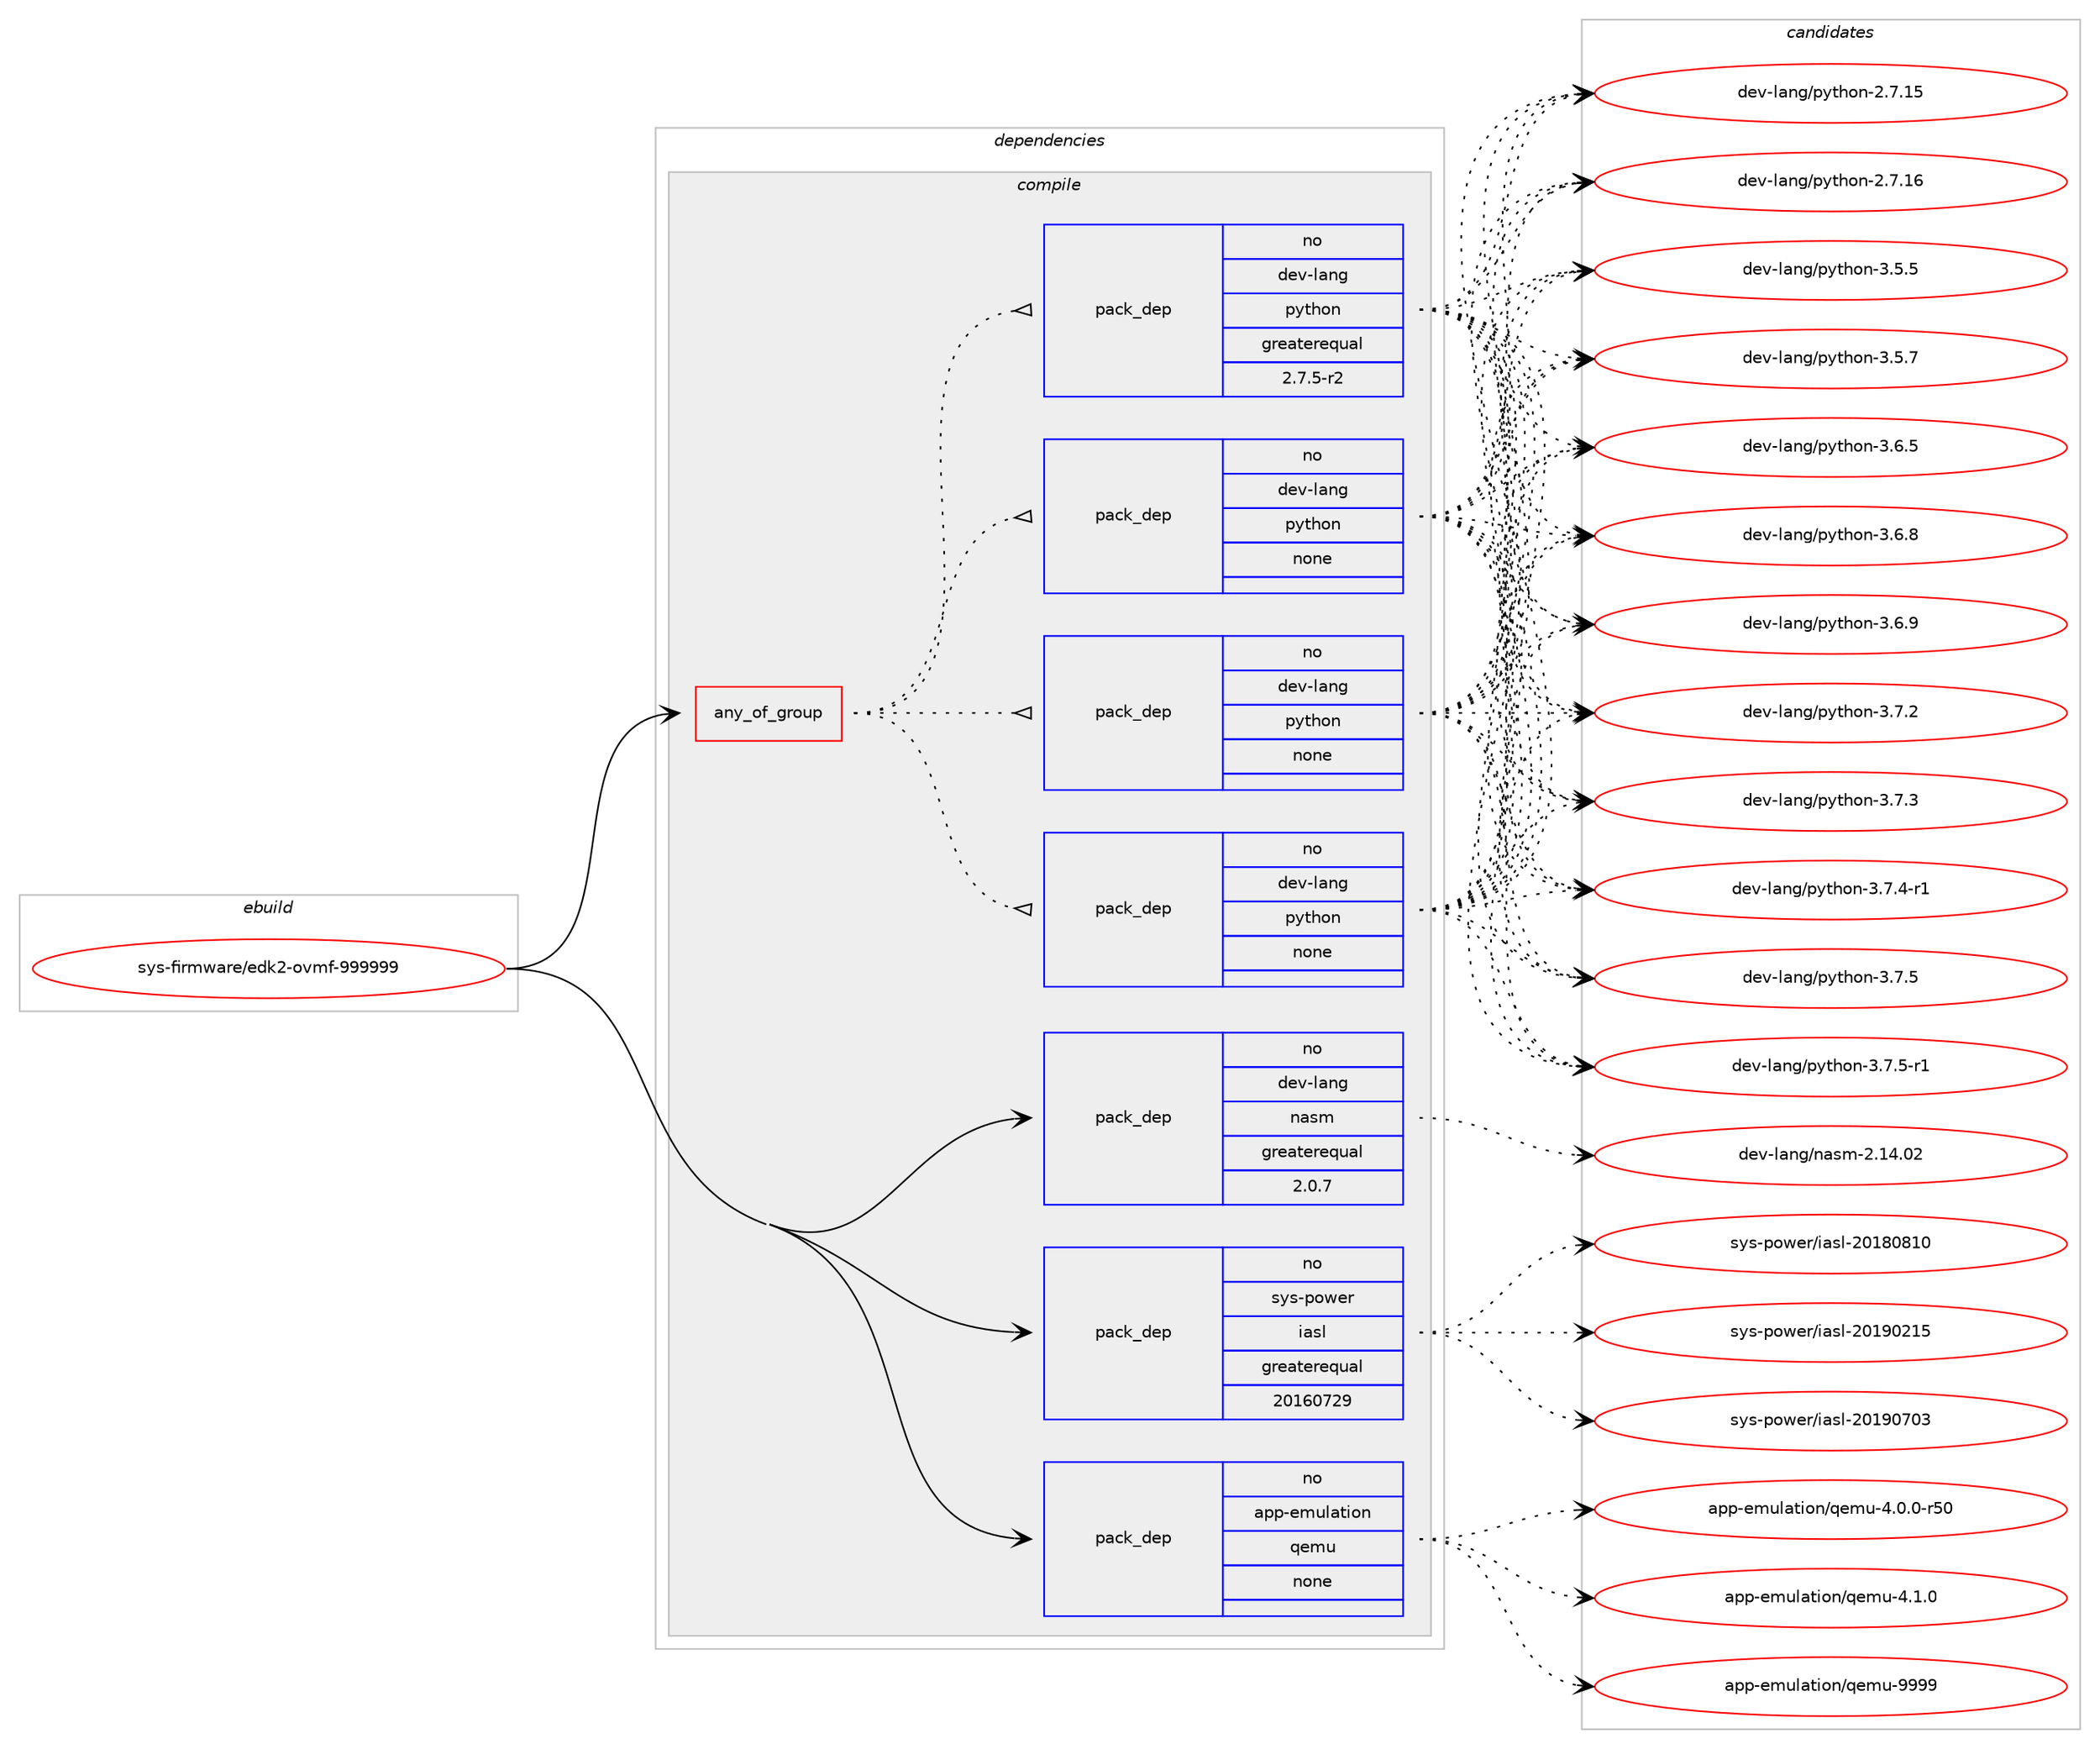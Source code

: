 digraph prolog {

# *************
# Graph options
# *************

newrank=true;
concentrate=true;
compound=true;
graph [rankdir=LR,fontname=Helvetica,fontsize=10,ranksep=1.5];#, ranksep=2.5, nodesep=0.2];
edge  [arrowhead=vee];
node  [fontname=Helvetica,fontsize=10];

# **********
# The ebuild
# **********

subgraph cluster_leftcol {
color=gray;
rank=same;
label=<<i>ebuild</i>>;
id [label="sys-firmware/edk2-ovmf-999999", color=red, width=4, href="../sys-firmware/edk2-ovmf-999999.svg"];
}

# ****************
# The dependencies
# ****************

subgraph cluster_midcol {
color=gray;
label=<<i>dependencies</i>>;
subgraph cluster_compile {
fillcolor="#eeeeee";
style=filled;
label=<<i>compile</i>>;
subgraph any15068 {
dependency891022 [label=<<TABLE BORDER="0" CELLBORDER="1" CELLSPACING="0" CELLPADDING="4"><TR><TD CELLPADDING="10">any_of_group</TD></TR></TABLE>>, shape=none, color=red];subgraph pack661276 {
dependency891023 [label=<<TABLE BORDER="0" CELLBORDER="1" CELLSPACING="0" CELLPADDING="4" WIDTH="220"><TR><TD ROWSPAN="6" CELLPADDING="30">pack_dep</TD></TR><TR><TD WIDTH="110">no</TD></TR><TR><TD>dev-lang</TD></TR><TR><TD>python</TD></TR><TR><TD>none</TD></TR><TR><TD></TD></TR></TABLE>>, shape=none, color=blue];
}
dependency891022:e -> dependency891023:w [weight=20,style="dotted",arrowhead="oinv"];
subgraph pack661277 {
dependency891024 [label=<<TABLE BORDER="0" CELLBORDER="1" CELLSPACING="0" CELLPADDING="4" WIDTH="220"><TR><TD ROWSPAN="6" CELLPADDING="30">pack_dep</TD></TR><TR><TD WIDTH="110">no</TD></TR><TR><TD>dev-lang</TD></TR><TR><TD>python</TD></TR><TR><TD>none</TD></TR><TR><TD></TD></TR></TABLE>>, shape=none, color=blue];
}
dependency891022:e -> dependency891024:w [weight=20,style="dotted",arrowhead="oinv"];
subgraph pack661278 {
dependency891025 [label=<<TABLE BORDER="0" CELLBORDER="1" CELLSPACING="0" CELLPADDING="4" WIDTH="220"><TR><TD ROWSPAN="6" CELLPADDING="30">pack_dep</TD></TR><TR><TD WIDTH="110">no</TD></TR><TR><TD>dev-lang</TD></TR><TR><TD>python</TD></TR><TR><TD>none</TD></TR><TR><TD></TD></TR></TABLE>>, shape=none, color=blue];
}
dependency891022:e -> dependency891025:w [weight=20,style="dotted",arrowhead="oinv"];
subgraph pack661279 {
dependency891026 [label=<<TABLE BORDER="0" CELLBORDER="1" CELLSPACING="0" CELLPADDING="4" WIDTH="220"><TR><TD ROWSPAN="6" CELLPADDING="30">pack_dep</TD></TR><TR><TD WIDTH="110">no</TD></TR><TR><TD>dev-lang</TD></TR><TR><TD>python</TD></TR><TR><TD>greaterequal</TD></TR><TR><TD>2.7.5-r2</TD></TR></TABLE>>, shape=none, color=blue];
}
dependency891022:e -> dependency891026:w [weight=20,style="dotted",arrowhead="oinv"];
}
id:e -> dependency891022:w [weight=20,style="solid",arrowhead="vee"];
subgraph pack661280 {
dependency891027 [label=<<TABLE BORDER="0" CELLBORDER="1" CELLSPACING="0" CELLPADDING="4" WIDTH="220"><TR><TD ROWSPAN="6" CELLPADDING="30">pack_dep</TD></TR><TR><TD WIDTH="110">no</TD></TR><TR><TD>app-emulation</TD></TR><TR><TD>qemu</TD></TR><TR><TD>none</TD></TR><TR><TD></TD></TR></TABLE>>, shape=none, color=blue];
}
id:e -> dependency891027:w [weight=20,style="solid",arrowhead="vee"];
subgraph pack661281 {
dependency891028 [label=<<TABLE BORDER="0" CELLBORDER="1" CELLSPACING="0" CELLPADDING="4" WIDTH="220"><TR><TD ROWSPAN="6" CELLPADDING="30">pack_dep</TD></TR><TR><TD WIDTH="110">no</TD></TR><TR><TD>dev-lang</TD></TR><TR><TD>nasm</TD></TR><TR><TD>greaterequal</TD></TR><TR><TD>2.0.7</TD></TR></TABLE>>, shape=none, color=blue];
}
id:e -> dependency891028:w [weight=20,style="solid",arrowhead="vee"];
subgraph pack661282 {
dependency891029 [label=<<TABLE BORDER="0" CELLBORDER="1" CELLSPACING="0" CELLPADDING="4" WIDTH="220"><TR><TD ROWSPAN="6" CELLPADDING="30">pack_dep</TD></TR><TR><TD WIDTH="110">no</TD></TR><TR><TD>sys-power</TD></TR><TR><TD>iasl</TD></TR><TR><TD>greaterequal</TD></TR><TR><TD>20160729</TD></TR></TABLE>>, shape=none, color=blue];
}
id:e -> dependency891029:w [weight=20,style="solid",arrowhead="vee"];
}
subgraph cluster_compileandrun {
fillcolor="#eeeeee";
style=filled;
label=<<i>compile and run</i>>;
}
subgraph cluster_run {
fillcolor="#eeeeee";
style=filled;
label=<<i>run</i>>;
}
}

# **************
# The candidates
# **************

subgraph cluster_choices {
rank=same;
color=gray;
label=<<i>candidates</i>>;

subgraph choice661276 {
color=black;
nodesep=1;
choice10010111845108971101034711212111610411111045504655464953 [label="dev-lang/python-2.7.15", color=red, width=4,href="../dev-lang/python-2.7.15.svg"];
choice10010111845108971101034711212111610411111045504655464954 [label="dev-lang/python-2.7.16", color=red, width=4,href="../dev-lang/python-2.7.16.svg"];
choice100101118451089711010347112121116104111110455146534653 [label="dev-lang/python-3.5.5", color=red, width=4,href="../dev-lang/python-3.5.5.svg"];
choice100101118451089711010347112121116104111110455146534655 [label="dev-lang/python-3.5.7", color=red, width=4,href="../dev-lang/python-3.5.7.svg"];
choice100101118451089711010347112121116104111110455146544653 [label="dev-lang/python-3.6.5", color=red, width=4,href="../dev-lang/python-3.6.5.svg"];
choice100101118451089711010347112121116104111110455146544656 [label="dev-lang/python-3.6.8", color=red, width=4,href="../dev-lang/python-3.6.8.svg"];
choice100101118451089711010347112121116104111110455146544657 [label="dev-lang/python-3.6.9", color=red, width=4,href="../dev-lang/python-3.6.9.svg"];
choice100101118451089711010347112121116104111110455146554650 [label="dev-lang/python-3.7.2", color=red, width=4,href="../dev-lang/python-3.7.2.svg"];
choice100101118451089711010347112121116104111110455146554651 [label="dev-lang/python-3.7.3", color=red, width=4,href="../dev-lang/python-3.7.3.svg"];
choice1001011184510897110103471121211161041111104551465546524511449 [label="dev-lang/python-3.7.4-r1", color=red, width=4,href="../dev-lang/python-3.7.4-r1.svg"];
choice100101118451089711010347112121116104111110455146554653 [label="dev-lang/python-3.7.5", color=red, width=4,href="../dev-lang/python-3.7.5.svg"];
choice1001011184510897110103471121211161041111104551465546534511449 [label="dev-lang/python-3.7.5-r1", color=red, width=4,href="../dev-lang/python-3.7.5-r1.svg"];
dependency891023:e -> choice10010111845108971101034711212111610411111045504655464953:w [style=dotted,weight="100"];
dependency891023:e -> choice10010111845108971101034711212111610411111045504655464954:w [style=dotted,weight="100"];
dependency891023:e -> choice100101118451089711010347112121116104111110455146534653:w [style=dotted,weight="100"];
dependency891023:e -> choice100101118451089711010347112121116104111110455146534655:w [style=dotted,weight="100"];
dependency891023:e -> choice100101118451089711010347112121116104111110455146544653:w [style=dotted,weight="100"];
dependency891023:e -> choice100101118451089711010347112121116104111110455146544656:w [style=dotted,weight="100"];
dependency891023:e -> choice100101118451089711010347112121116104111110455146544657:w [style=dotted,weight="100"];
dependency891023:e -> choice100101118451089711010347112121116104111110455146554650:w [style=dotted,weight="100"];
dependency891023:e -> choice100101118451089711010347112121116104111110455146554651:w [style=dotted,weight="100"];
dependency891023:e -> choice1001011184510897110103471121211161041111104551465546524511449:w [style=dotted,weight="100"];
dependency891023:e -> choice100101118451089711010347112121116104111110455146554653:w [style=dotted,weight="100"];
dependency891023:e -> choice1001011184510897110103471121211161041111104551465546534511449:w [style=dotted,weight="100"];
}
subgraph choice661277 {
color=black;
nodesep=1;
choice10010111845108971101034711212111610411111045504655464953 [label="dev-lang/python-2.7.15", color=red, width=4,href="../dev-lang/python-2.7.15.svg"];
choice10010111845108971101034711212111610411111045504655464954 [label="dev-lang/python-2.7.16", color=red, width=4,href="../dev-lang/python-2.7.16.svg"];
choice100101118451089711010347112121116104111110455146534653 [label="dev-lang/python-3.5.5", color=red, width=4,href="../dev-lang/python-3.5.5.svg"];
choice100101118451089711010347112121116104111110455146534655 [label="dev-lang/python-3.5.7", color=red, width=4,href="../dev-lang/python-3.5.7.svg"];
choice100101118451089711010347112121116104111110455146544653 [label="dev-lang/python-3.6.5", color=red, width=4,href="../dev-lang/python-3.6.5.svg"];
choice100101118451089711010347112121116104111110455146544656 [label="dev-lang/python-3.6.8", color=red, width=4,href="../dev-lang/python-3.6.8.svg"];
choice100101118451089711010347112121116104111110455146544657 [label="dev-lang/python-3.6.9", color=red, width=4,href="../dev-lang/python-3.6.9.svg"];
choice100101118451089711010347112121116104111110455146554650 [label="dev-lang/python-3.7.2", color=red, width=4,href="../dev-lang/python-3.7.2.svg"];
choice100101118451089711010347112121116104111110455146554651 [label="dev-lang/python-3.7.3", color=red, width=4,href="../dev-lang/python-3.7.3.svg"];
choice1001011184510897110103471121211161041111104551465546524511449 [label="dev-lang/python-3.7.4-r1", color=red, width=4,href="../dev-lang/python-3.7.4-r1.svg"];
choice100101118451089711010347112121116104111110455146554653 [label="dev-lang/python-3.7.5", color=red, width=4,href="../dev-lang/python-3.7.5.svg"];
choice1001011184510897110103471121211161041111104551465546534511449 [label="dev-lang/python-3.7.5-r1", color=red, width=4,href="../dev-lang/python-3.7.5-r1.svg"];
dependency891024:e -> choice10010111845108971101034711212111610411111045504655464953:w [style=dotted,weight="100"];
dependency891024:e -> choice10010111845108971101034711212111610411111045504655464954:w [style=dotted,weight="100"];
dependency891024:e -> choice100101118451089711010347112121116104111110455146534653:w [style=dotted,weight="100"];
dependency891024:e -> choice100101118451089711010347112121116104111110455146534655:w [style=dotted,weight="100"];
dependency891024:e -> choice100101118451089711010347112121116104111110455146544653:w [style=dotted,weight="100"];
dependency891024:e -> choice100101118451089711010347112121116104111110455146544656:w [style=dotted,weight="100"];
dependency891024:e -> choice100101118451089711010347112121116104111110455146544657:w [style=dotted,weight="100"];
dependency891024:e -> choice100101118451089711010347112121116104111110455146554650:w [style=dotted,weight="100"];
dependency891024:e -> choice100101118451089711010347112121116104111110455146554651:w [style=dotted,weight="100"];
dependency891024:e -> choice1001011184510897110103471121211161041111104551465546524511449:w [style=dotted,weight="100"];
dependency891024:e -> choice100101118451089711010347112121116104111110455146554653:w [style=dotted,weight="100"];
dependency891024:e -> choice1001011184510897110103471121211161041111104551465546534511449:w [style=dotted,weight="100"];
}
subgraph choice661278 {
color=black;
nodesep=1;
choice10010111845108971101034711212111610411111045504655464953 [label="dev-lang/python-2.7.15", color=red, width=4,href="../dev-lang/python-2.7.15.svg"];
choice10010111845108971101034711212111610411111045504655464954 [label="dev-lang/python-2.7.16", color=red, width=4,href="../dev-lang/python-2.7.16.svg"];
choice100101118451089711010347112121116104111110455146534653 [label="dev-lang/python-3.5.5", color=red, width=4,href="../dev-lang/python-3.5.5.svg"];
choice100101118451089711010347112121116104111110455146534655 [label="dev-lang/python-3.5.7", color=red, width=4,href="../dev-lang/python-3.5.7.svg"];
choice100101118451089711010347112121116104111110455146544653 [label="dev-lang/python-3.6.5", color=red, width=4,href="../dev-lang/python-3.6.5.svg"];
choice100101118451089711010347112121116104111110455146544656 [label="dev-lang/python-3.6.8", color=red, width=4,href="../dev-lang/python-3.6.8.svg"];
choice100101118451089711010347112121116104111110455146544657 [label="dev-lang/python-3.6.9", color=red, width=4,href="../dev-lang/python-3.6.9.svg"];
choice100101118451089711010347112121116104111110455146554650 [label="dev-lang/python-3.7.2", color=red, width=4,href="../dev-lang/python-3.7.2.svg"];
choice100101118451089711010347112121116104111110455146554651 [label="dev-lang/python-3.7.3", color=red, width=4,href="../dev-lang/python-3.7.3.svg"];
choice1001011184510897110103471121211161041111104551465546524511449 [label="dev-lang/python-3.7.4-r1", color=red, width=4,href="../dev-lang/python-3.7.4-r1.svg"];
choice100101118451089711010347112121116104111110455146554653 [label="dev-lang/python-3.7.5", color=red, width=4,href="../dev-lang/python-3.7.5.svg"];
choice1001011184510897110103471121211161041111104551465546534511449 [label="dev-lang/python-3.7.5-r1", color=red, width=4,href="../dev-lang/python-3.7.5-r1.svg"];
dependency891025:e -> choice10010111845108971101034711212111610411111045504655464953:w [style=dotted,weight="100"];
dependency891025:e -> choice10010111845108971101034711212111610411111045504655464954:w [style=dotted,weight="100"];
dependency891025:e -> choice100101118451089711010347112121116104111110455146534653:w [style=dotted,weight="100"];
dependency891025:e -> choice100101118451089711010347112121116104111110455146534655:w [style=dotted,weight="100"];
dependency891025:e -> choice100101118451089711010347112121116104111110455146544653:w [style=dotted,weight="100"];
dependency891025:e -> choice100101118451089711010347112121116104111110455146544656:w [style=dotted,weight="100"];
dependency891025:e -> choice100101118451089711010347112121116104111110455146544657:w [style=dotted,weight="100"];
dependency891025:e -> choice100101118451089711010347112121116104111110455146554650:w [style=dotted,weight="100"];
dependency891025:e -> choice100101118451089711010347112121116104111110455146554651:w [style=dotted,weight="100"];
dependency891025:e -> choice1001011184510897110103471121211161041111104551465546524511449:w [style=dotted,weight="100"];
dependency891025:e -> choice100101118451089711010347112121116104111110455146554653:w [style=dotted,weight="100"];
dependency891025:e -> choice1001011184510897110103471121211161041111104551465546534511449:w [style=dotted,weight="100"];
}
subgraph choice661279 {
color=black;
nodesep=1;
choice10010111845108971101034711212111610411111045504655464953 [label="dev-lang/python-2.7.15", color=red, width=4,href="../dev-lang/python-2.7.15.svg"];
choice10010111845108971101034711212111610411111045504655464954 [label="dev-lang/python-2.7.16", color=red, width=4,href="../dev-lang/python-2.7.16.svg"];
choice100101118451089711010347112121116104111110455146534653 [label="dev-lang/python-3.5.5", color=red, width=4,href="../dev-lang/python-3.5.5.svg"];
choice100101118451089711010347112121116104111110455146534655 [label="dev-lang/python-3.5.7", color=red, width=4,href="../dev-lang/python-3.5.7.svg"];
choice100101118451089711010347112121116104111110455146544653 [label="dev-lang/python-3.6.5", color=red, width=4,href="../dev-lang/python-3.6.5.svg"];
choice100101118451089711010347112121116104111110455146544656 [label="dev-lang/python-3.6.8", color=red, width=4,href="../dev-lang/python-3.6.8.svg"];
choice100101118451089711010347112121116104111110455146544657 [label="dev-lang/python-3.6.9", color=red, width=4,href="../dev-lang/python-3.6.9.svg"];
choice100101118451089711010347112121116104111110455146554650 [label="dev-lang/python-3.7.2", color=red, width=4,href="../dev-lang/python-3.7.2.svg"];
choice100101118451089711010347112121116104111110455146554651 [label="dev-lang/python-3.7.3", color=red, width=4,href="../dev-lang/python-3.7.3.svg"];
choice1001011184510897110103471121211161041111104551465546524511449 [label="dev-lang/python-3.7.4-r1", color=red, width=4,href="../dev-lang/python-3.7.4-r1.svg"];
choice100101118451089711010347112121116104111110455146554653 [label="dev-lang/python-3.7.5", color=red, width=4,href="../dev-lang/python-3.7.5.svg"];
choice1001011184510897110103471121211161041111104551465546534511449 [label="dev-lang/python-3.7.5-r1", color=red, width=4,href="../dev-lang/python-3.7.5-r1.svg"];
dependency891026:e -> choice10010111845108971101034711212111610411111045504655464953:w [style=dotted,weight="100"];
dependency891026:e -> choice10010111845108971101034711212111610411111045504655464954:w [style=dotted,weight="100"];
dependency891026:e -> choice100101118451089711010347112121116104111110455146534653:w [style=dotted,weight="100"];
dependency891026:e -> choice100101118451089711010347112121116104111110455146534655:w [style=dotted,weight="100"];
dependency891026:e -> choice100101118451089711010347112121116104111110455146544653:w [style=dotted,weight="100"];
dependency891026:e -> choice100101118451089711010347112121116104111110455146544656:w [style=dotted,weight="100"];
dependency891026:e -> choice100101118451089711010347112121116104111110455146544657:w [style=dotted,weight="100"];
dependency891026:e -> choice100101118451089711010347112121116104111110455146554650:w [style=dotted,weight="100"];
dependency891026:e -> choice100101118451089711010347112121116104111110455146554651:w [style=dotted,weight="100"];
dependency891026:e -> choice1001011184510897110103471121211161041111104551465546524511449:w [style=dotted,weight="100"];
dependency891026:e -> choice100101118451089711010347112121116104111110455146554653:w [style=dotted,weight="100"];
dependency891026:e -> choice1001011184510897110103471121211161041111104551465546534511449:w [style=dotted,weight="100"];
}
subgraph choice661280 {
color=black;
nodesep=1;
choice97112112451011091171089711610511111047113101109117455246484648451145348 [label="app-emulation/qemu-4.0.0-r50", color=red, width=4,href="../app-emulation/qemu-4.0.0-r50.svg"];
choice97112112451011091171089711610511111047113101109117455246494648 [label="app-emulation/qemu-4.1.0", color=red, width=4,href="../app-emulation/qemu-4.1.0.svg"];
choice971121124510110911710897116105111110471131011091174557575757 [label="app-emulation/qemu-9999", color=red, width=4,href="../app-emulation/qemu-9999.svg"];
dependency891027:e -> choice97112112451011091171089711610511111047113101109117455246484648451145348:w [style=dotted,weight="100"];
dependency891027:e -> choice97112112451011091171089711610511111047113101109117455246494648:w [style=dotted,weight="100"];
dependency891027:e -> choice971121124510110911710897116105111110471131011091174557575757:w [style=dotted,weight="100"];
}
subgraph choice661281 {
color=black;
nodesep=1;
choice100101118451089711010347110971151094550464952464850 [label="dev-lang/nasm-2.14.02", color=red, width=4,href="../dev-lang/nasm-2.14.02.svg"];
dependency891028:e -> choice100101118451089711010347110971151094550464952464850:w [style=dotted,weight="100"];
}
subgraph choice661282 {
color=black;
nodesep=1;
choice115121115451121111191011144710597115108455048495648564948 [label="sys-power/iasl-20180810", color=red, width=4,href="../sys-power/iasl-20180810.svg"];
choice115121115451121111191011144710597115108455048495748504953 [label="sys-power/iasl-20190215", color=red, width=4,href="../sys-power/iasl-20190215.svg"];
choice115121115451121111191011144710597115108455048495748554851 [label="sys-power/iasl-20190703", color=red, width=4,href="../sys-power/iasl-20190703.svg"];
dependency891029:e -> choice115121115451121111191011144710597115108455048495648564948:w [style=dotted,weight="100"];
dependency891029:e -> choice115121115451121111191011144710597115108455048495748504953:w [style=dotted,weight="100"];
dependency891029:e -> choice115121115451121111191011144710597115108455048495748554851:w [style=dotted,weight="100"];
}
}

}
